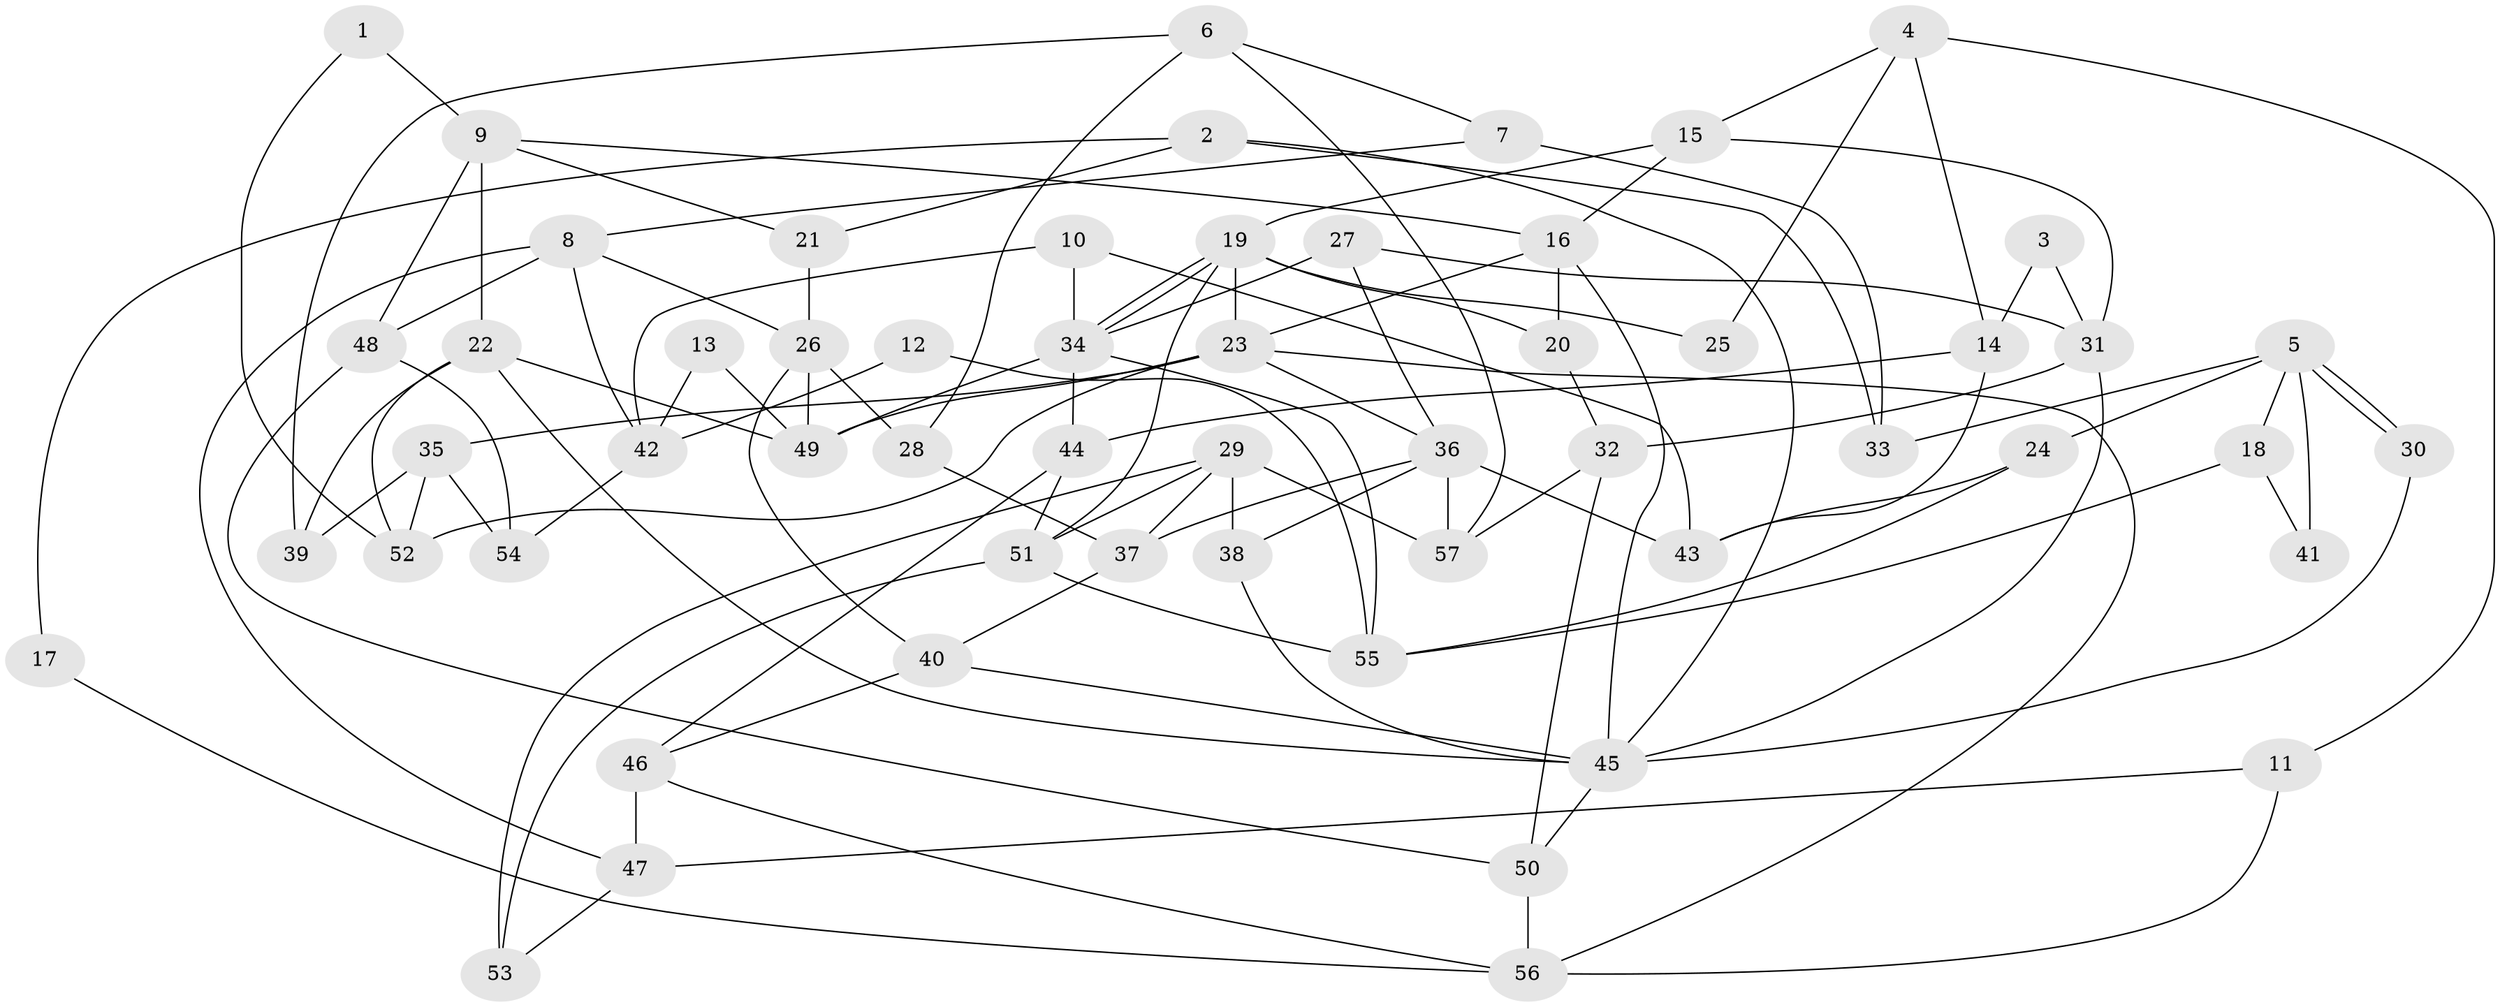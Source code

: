 // Generated by graph-tools (version 1.1) at 2025/11/02/27/25 16:11:17]
// undirected, 57 vertices, 114 edges
graph export_dot {
graph [start="1"]
  node [color=gray90,style=filled];
  1;
  2;
  3;
  4;
  5;
  6;
  7;
  8;
  9;
  10;
  11;
  12;
  13;
  14;
  15;
  16;
  17;
  18;
  19;
  20;
  21;
  22;
  23;
  24;
  25;
  26;
  27;
  28;
  29;
  30;
  31;
  32;
  33;
  34;
  35;
  36;
  37;
  38;
  39;
  40;
  41;
  42;
  43;
  44;
  45;
  46;
  47;
  48;
  49;
  50;
  51;
  52;
  53;
  54;
  55;
  56;
  57;
  1 -- 52;
  1 -- 9;
  2 -- 33;
  2 -- 45;
  2 -- 17;
  2 -- 21;
  3 -- 14;
  3 -- 31;
  4 -- 14;
  4 -- 15;
  4 -- 11;
  4 -- 25;
  5 -- 24;
  5 -- 30;
  5 -- 30;
  5 -- 18;
  5 -- 33;
  5 -- 41;
  6 -- 57;
  6 -- 28;
  6 -- 7;
  6 -- 39;
  7 -- 8;
  7 -- 33;
  8 -- 48;
  8 -- 47;
  8 -- 26;
  8 -- 42;
  9 -- 21;
  9 -- 16;
  9 -- 22;
  9 -- 48;
  10 -- 34;
  10 -- 42;
  10 -- 43;
  11 -- 56;
  11 -- 47;
  12 -- 42;
  12 -- 55;
  13 -- 42;
  13 -- 49;
  14 -- 43;
  14 -- 44;
  15 -- 19;
  15 -- 16;
  15 -- 31;
  16 -- 23;
  16 -- 45;
  16 -- 20;
  17 -- 56;
  18 -- 55;
  18 -- 41;
  19 -- 20;
  19 -- 34;
  19 -- 34;
  19 -- 23;
  19 -- 25;
  19 -- 51;
  20 -- 32;
  21 -- 26;
  22 -- 39;
  22 -- 45;
  22 -- 49;
  22 -- 52;
  23 -- 49;
  23 -- 35;
  23 -- 36;
  23 -- 52;
  23 -- 56;
  24 -- 43;
  24 -- 55;
  26 -- 40;
  26 -- 28;
  26 -- 49;
  27 -- 31;
  27 -- 34;
  27 -- 36;
  28 -- 37;
  29 -- 38;
  29 -- 37;
  29 -- 51;
  29 -- 53;
  29 -- 57;
  30 -- 45;
  31 -- 32;
  31 -- 45;
  32 -- 57;
  32 -- 50;
  34 -- 49;
  34 -- 44;
  34 -- 55;
  35 -- 52;
  35 -- 39;
  35 -- 54;
  36 -- 37;
  36 -- 38;
  36 -- 43;
  36 -- 57;
  37 -- 40;
  38 -- 45;
  40 -- 45;
  40 -- 46;
  42 -- 54;
  44 -- 51;
  44 -- 46;
  45 -- 50;
  46 -- 47;
  46 -- 56;
  47 -- 53;
  48 -- 50;
  48 -- 54;
  50 -- 56;
  51 -- 53;
  51 -- 55;
}
